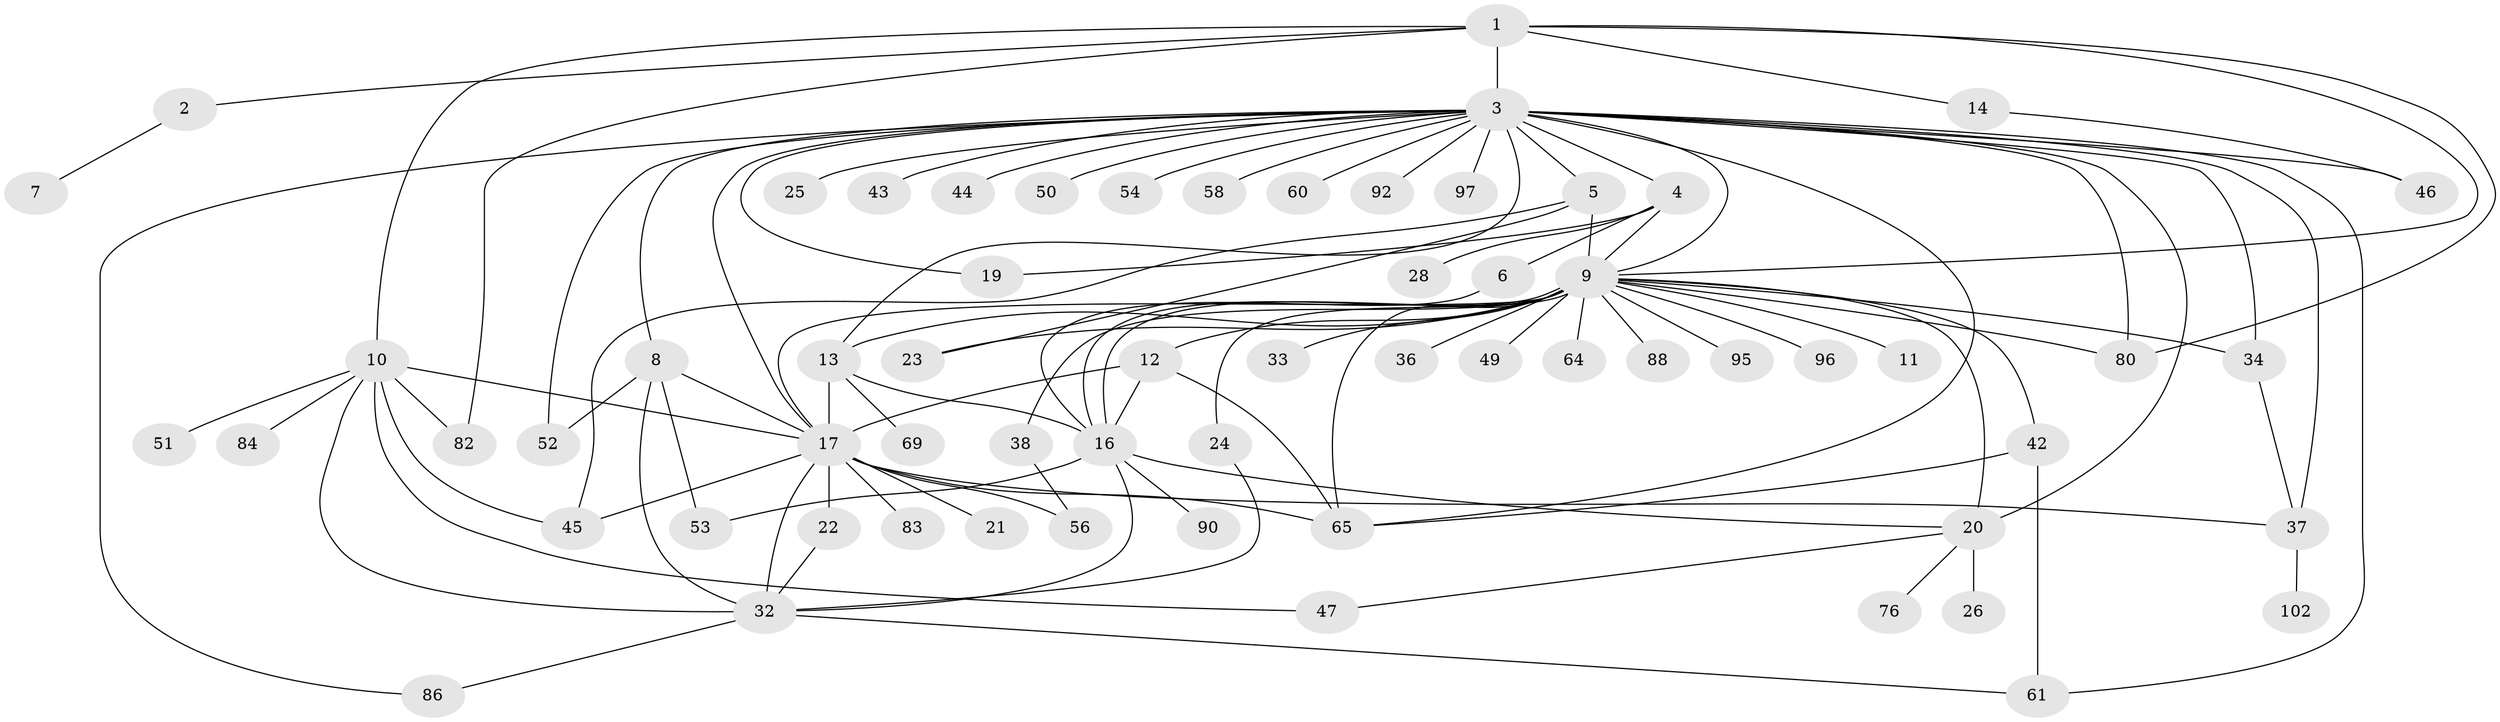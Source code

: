 // original degree distribution, {7: 0.03773584905660377, 2: 0.3113207547169811, 26: 0.009433962264150943, 6: 0.009433962264150943, 4: 0.02830188679245283, 1: 0.39622641509433965, 5: 0.04716981132075472, 21: 0.009433962264150943, 8: 0.018867924528301886, 9: 0.018867924528301886, 16: 0.009433962264150943, 10: 0.009433962264150943, 3: 0.09433962264150944}
// Generated by graph-tools (version 1.1) at 2025/18/03/04/25 18:18:13]
// undirected, 63 vertices, 104 edges
graph export_dot {
graph [start="1"]
  node [color=gray90,style=filled];
  1;
  2;
  3 [super="+68+31+27"];
  4 [super="+15+72"];
  5;
  6;
  7;
  8;
  9 [super="+48+30+35+41+59+63+18+91"];
  10;
  11;
  12;
  13 [super="+40"];
  14;
  16;
  17 [super="+85+39"];
  19;
  20 [super="+71"];
  21;
  22;
  23;
  24 [super="+75"];
  25;
  26;
  28;
  32 [super="+67+62"];
  33;
  34;
  36;
  37 [super="+55+57+78+89"];
  38;
  42;
  43;
  44;
  45 [super="+106+74"];
  46;
  47;
  49;
  50;
  51 [super="+94"];
  52;
  53;
  54;
  56 [super="+66"];
  58;
  60;
  61 [super="+99"];
  64;
  65 [super="+70"];
  69;
  76;
  80;
  82;
  83;
  84 [super="+101"];
  86 [super="+104"];
  88;
  90;
  92;
  95;
  96;
  97;
  102;
  1 -- 2;
  1 -- 3;
  1 -- 10;
  1 -- 14;
  1 -- 80;
  1 -- 82;
  1 -- 9;
  2 -- 7;
  3 -- 4;
  3 -- 5;
  3 -- 8;
  3 -- 19;
  3 -- 20;
  3 -- 25;
  3 -- 34;
  3 -- 43;
  3 -- 44;
  3 -- 46;
  3 -- 50;
  3 -- 52;
  3 -- 54;
  3 -- 58;
  3 -- 60;
  3 -- 92;
  3 -- 97;
  3 -- 61;
  3 -- 65;
  3 -- 80;
  3 -- 37 [weight=3];
  3 -- 13;
  3 -- 86;
  3 -- 9 [weight=2];
  3 -- 17;
  4 -- 6;
  4 -- 28;
  4 -- 19;
  4 -- 9;
  5 -- 9;
  5 -- 23;
  5 -- 45;
  6 -- 16;
  8 -- 17;
  8 -- 52;
  8 -- 53;
  8 -- 32;
  9 -- 11;
  9 -- 12;
  9 -- 13 [weight=2];
  9 -- 16;
  9 -- 16;
  9 -- 20 [weight=2];
  9 -- 23;
  9 -- 24;
  9 -- 33;
  9 -- 42;
  9 -- 49;
  9 -- 65 [weight=3];
  9 -- 34;
  9 -- 64;
  9 -- 96;
  9 -- 36;
  9 -- 38;
  9 -- 80;
  9 -- 17;
  9 -- 88 [weight=2];
  9 -- 95;
  10 -- 17;
  10 -- 45;
  10 -- 47;
  10 -- 51;
  10 -- 82;
  10 -- 84;
  10 -- 32;
  12 -- 16;
  12 -- 17;
  12 -- 65;
  13 -- 16;
  13 -- 69;
  13 -- 17;
  14 -- 46;
  16 -- 53;
  16 -- 90;
  16 -- 32;
  16 -- 20;
  17 -- 21;
  17 -- 22;
  17 -- 32 [weight=2];
  17 -- 45;
  17 -- 65 [weight=2];
  17 -- 83;
  17 -- 37;
  17 -- 56;
  20 -- 26;
  20 -- 47;
  20 -- 76;
  22 -- 32;
  24 -- 32;
  32 -- 86;
  32 -- 61;
  34 -- 37;
  37 -- 102;
  38 -- 56;
  42 -- 61;
  42 -- 65;
}
